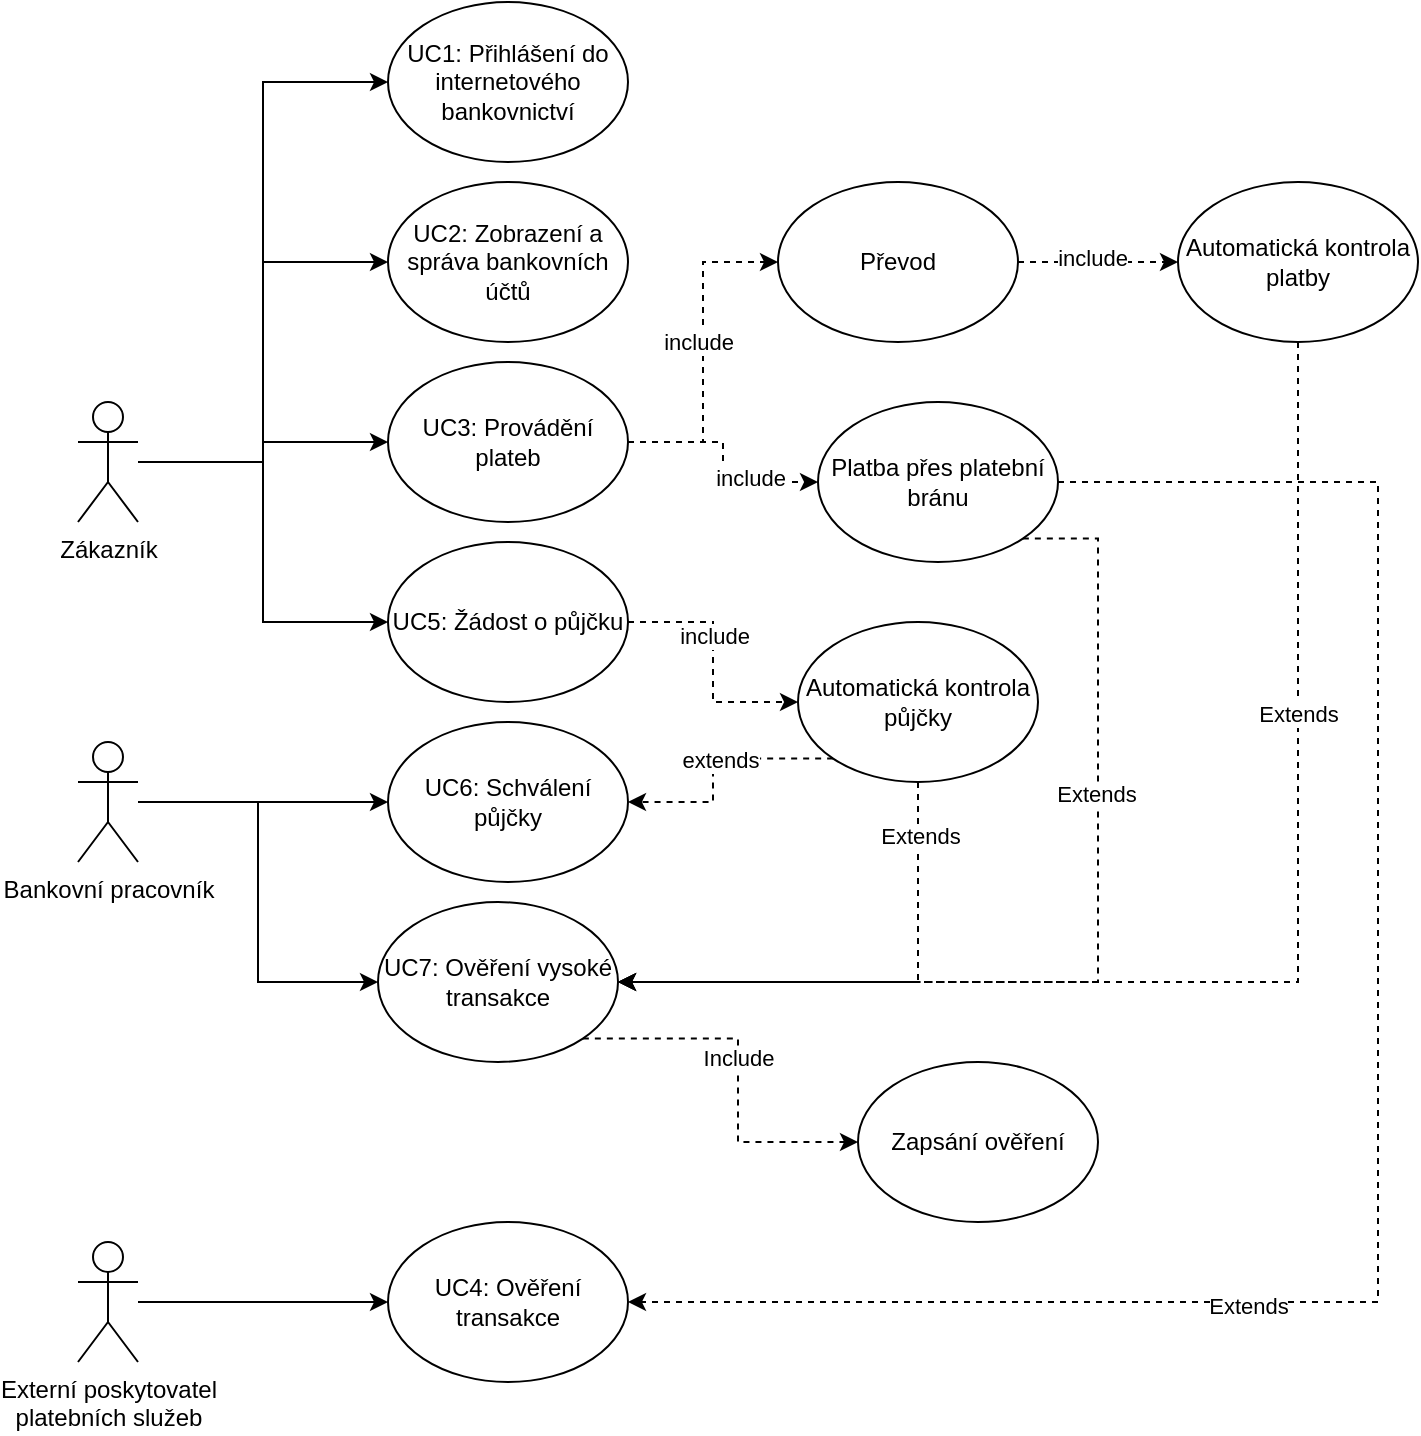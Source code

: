 <mxfile version="24.7.17">
  <diagram name="Page-1" id="DUAS0geQNpaF1Y98Ou6V">
    <mxGraphModel dx="1687" dy="982" grid="1" gridSize="10" guides="1" tooltips="1" connect="1" arrows="1" fold="1" page="1" pageScale="1" pageWidth="850" pageHeight="1100" math="0" shadow="0">
      <root>
        <mxCell id="0" />
        <mxCell id="1" parent="0" />
        <mxCell id="Lt7wgXIMTxFdf6OJwrkP-13" style="edgeStyle=orthogonalEdgeStyle;rounded=0;orthogonalLoop=1;jettySize=auto;html=1;entryX=0;entryY=0.5;entryDx=0;entryDy=0;" edge="1" parent="1" source="WyRIN565EIURAvWv9ww3-1" target="Lt7wgXIMTxFdf6OJwrkP-1">
          <mxGeometry relative="1" as="geometry" />
        </mxCell>
        <mxCell id="Lt7wgXIMTxFdf6OJwrkP-14" style="edgeStyle=orthogonalEdgeStyle;rounded=0;orthogonalLoop=1;jettySize=auto;html=1;entryX=0;entryY=0.5;entryDx=0;entryDy=0;" edge="1" parent="1" source="WyRIN565EIURAvWv9ww3-1" target="WyRIN565EIURAvWv9ww3-7">
          <mxGeometry relative="1" as="geometry" />
        </mxCell>
        <mxCell id="Lt7wgXIMTxFdf6OJwrkP-15" style="edgeStyle=orthogonalEdgeStyle;rounded=0;orthogonalLoop=1;jettySize=auto;html=1;entryX=0;entryY=0.5;entryDx=0;entryDy=0;" edge="1" parent="1" source="WyRIN565EIURAvWv9ww3-1" target="WyRIN565EIURAvWv9ww3-8">
          <mxGeometry relative="1" as="geometry" />
        </mxCell>
        <mxCell id="Lt7wgXIMTxFdf6OJwrkP-16" style="edgeStyle=orthogonalEdgeStyle;rounded=0;orthogonalLoop=1;jettySize=auto;html=1;entryX=0;entryY=0.5;entryDx=0;entryDy=0;" edge="1" parent="1" source="WyRIN565EIURAvWv9ww3-1" target="WyRIN565EIURAvWv9ww3-10">
          <mxGeometry relative="1" as="geometry" />
        </mxCell>
        <mxCell id="WyRIN565EIURAvWv9ww3-1" value="Zákazník" style="shape=umlActor;verticalLabelPosition=bottom;verticalAlign=top;html=1;outlineConnect=0;" parent="1" vertex="1">
          <mxGeometry x="150" y="220" width="30" height="60" as="geometry" />
        </mxCell>
        <mxCell id="Lt7wgXIMTxFdf6OJwrkP-18" style="edgeStyle=orthogonalEdgeStyle;rounded=0;orthogonalLoop=1;jettySize=auto;html=1;entryX=0;entryY=0.5;entryDx=0;entryDy=0;" edge="1" parent="1" source="WyRIN565EIURAvWv9ww3-2" target="WyRIN565EIURAvWv9ww3-9">
          <mxGeometry relative="1" as="geometry" />
        </mxCell>
        <mxCell id="WyRIN565EIURAvWv9ww3-2" value="Externí poskytovatel&lt;div&gt;platebních služeb&lt;/div&gt;" style="shape=umlActor;verticalLabelPosition=bottom;verticalAlign=top;html=1;outlineConnect=0;" parent="1" vertex="1">
          <mxGeometry x="150" y="640" width="30" height="60" as="geometry" />
        </mxCell>
        <mxCell id="Lt7wgXIMTxFdf6OJwrkP-17" style="edgeStyle=orthogonalEdgeStyle;rounded=0;orthogonalLoop=1;jettySize=auto;html=1;entryX=0;entryY=0.5;entryDx=0;entryDy=0;" edge="1" parent="1" source="WyRIN565EIURAvWv9ww3-5" target="Lt7wgXIMTxFdf6OJwrkP-5">
          <mxGeometry relative="1" as="geometry" />
        </mxCell>
        <mxCell id="Lt7wgXIMTxFdf6OJwrkP-31" style="edgeStyle=orthogonalEdgeStyle;rounded=0;orthogonalLoop=1;jettySize=auto;html=1;entryX=0;entryY=0.5;entryDx=0;entryDy=0;" edge="1" parent="1" source="WyRIN565EIURAvWv9ww3-5" target="Lt7wgXIMTxFdf6OJwrkP-30">
          <mxGeometry relative="1" as="geometry" />
        </mxCell>
        <mxCell id="WyRIN565EIURAvWv9ww3-5" value="Bankovní pracovník" style="shape=umlActor;verticalLabelPosition=bottom;verticalAlign=top;html=1;outlineConnect=0;" parent="1" vertex="1">
          <mxGeometry x="150" y="390" width="30" height="60" as="geometry" />
        </mxCell>
        <mxCell id="WyRIN565EIURAvWv9ww3-7" value="UC2: Zobrazení a správa bankovních účtů" style="ellipse;whiteSpace=wrap;html=1;" parent="1" vertex="1">
          <mxGeometry x="305" y="110" width="120" height="80" as="geometry" />
        </mxCell>
        <mxCell id="Lt7wgXIMTxFdf6OJwrkP-20" style="edgeStyle=orthogonalEdgeStyle;rounded=0;orthogonalLoop=1;jettySize=auto;html=1;entryX=0;entryY=0.5;entryDx=0;entryDy=0;dashed=1;" edge="1" parent="1" source="WyRIN565EIURAvWv9ww3-8" target="Lt7wgXIMTxFdf6OJwrkP-21">
          <mxGeometry relative="1" as="geometry" />
        </mxCell>
        <mxCell id="Lt7wgXIMTxFdf6OJwrkP-23" value="include" style="edgeLabel;html=1;align=center;verticalAlign=middle;resizable=0;points=[];" vertex="1" connectable="0" parent="Lt7wgXIMTxFdf6OJwrkP-20">
          <mxGeometry x="-0.187" y="3" relative="1" as="geometry">
            <mxPoint y="-21" as="offset" />
          </mxGeometry>
        </mxCell>
        <mxCell id="Lt7wgXIMTxFdf6OJwrkP-26" style="edgeStyle=orthogonalEdgeStyle;rounded=0;orthogonalLoop=1;jettySize=auto;html=1;dashed=1;" edge="1" parent="1" source="WyRIN565EIURAvWv9ww3-8" target="Lt7wgXIMTxFdf6OJwrkP-25">
          <mxGeometry relative="1" as="geometry" />
        </mxCell>
        <mxCell id="Lt7wgXIMTxFdf6OJwrkP-27" value="include" style="edgeLabel;html=1;align=center;verticalAlign=middle;resizable=0;points=[];" vertex="1" connectable="0" parent="Lt7wgXIMTxFdf6OJwrkP-26">
          <mxGeometry x="0.402" y="2" relative="1" as="geometry">
            <mxPoint as="offset" />
          </mxGeometry>
        </mxCell>
        <mxCell id="WyRIN565EIURAvWv9ww3-8" value="UC3: Provádění plateb" style="ellipse;whiteSpace=wrap;html=1;" parent="1" vertex="1">
          <mxGeometry x="305" y="200" width="120" height="80" as="geometry" />
        </mxCell>
        <mxCell id="WyRIN565EIURAvWv9ww3-9" value="UC4: Ověření transakce" style="ellipse;whiteSpace=wrap;html=1;" parent="1" vertex="1">
          <mxGeometry x="305" y="630" width="120" height="80" as="geometry" />
        </mxCell>
        <mxCell id="Lt7wgXIMTxFdf6OJwrkP-8" style="edgeStyle=orthogonalEdgeStyle;rounded=0;orthogonalLoop=1;jettySize=auto;html=1;exitX=1;exitY=0.5;exitDx=0;exitDy=0;entryX=0;entryY=0.5;entryDx=0;entryDy=0;dashed=1;" edge="1" parent="1" source="WyRIN565EIURAvWv9ww3-10" target="Lt7wgXIMTxFdf6OJwrkP-6">
          <mxGeometry relative="1" as="geometry" />
        </mxCell>
        <mxCell id="Lt7wgXIMTxFdf6OJwrkP-9" value="include" style="edgeLabel;html=1;align=center;verticalAlign=middle;resizable=0;points=[];" vertex="1" connectable="0" parent="Lt7wgXIMTxFdf6OJwrkP-8">
          <mxGeometry x="-0.207" relative="1" as="geometry">
            <mxPoint as="offset" />
          </mxGeometry>
        </mxCell>
        <mxCell id="WyRIN565EIURAvWv9ww3-10" value="UC5&lt;span style=&quot;background-color: initial;&quot;&gt;: Žádost o půjčku&lt;/span&gt;" style="ellipse;whiteSpace=wrap;html=1;" parent="1" vertex="1">
          <mxGeometry x="305" y="290" width="120" height="80" as="geometry" />
        </mxCell>
        <mxCell id="Lt7wgXIMTxFdf6OJwrkP-1" value="UC1: Přihlášení do internetového bankovnictví" style="ellipse;whiteSpace=wrap;html=1;" vertex="1" parent="1">
          <mxGeometry x="305" y="20" width="120" height="80" as="geometry" />
        </mxCell>
        <mxCell id="Lt7wgXIMTxFdf6OJwrkP-5" value="UC6: Schválení půjčky" style="ellipse;whiteSpace=wrap;html=1;" vertex="1" parent="1">
          <mxGeometry x="305" y="380" width="120" height="80" as="geometry" />
        </mxCell>
        <mxCell id="Lt7wgXIMTxFdf6OJwrkP-10" style="edgeStyle=orthogonalEdgeStyle;rounded=0;orthogonalLoop=1;jettySize=auto;html=1;exitX=0;exitY=1;exitDx=0;exitDy=0;entryX=1;entryY=0.5;entryDx=0;entryDy=0;dashed=1;" edge="1" parent="1" source="Lt7wgXIMTxFdf6OJwrkP-6" target="Lt7wgXIMTxFdf6OJwrkP-5">
          <mxGeometry relative="1" as="geometry" />
        </mxCell>
        <mxCell id="Lt7wgXIMTxFdf6OJwrkP-11" value="extends" style="edgeLabel;html=1;align=center;verticalAlign=middle;resizable=0;points=[];" vertex="1" connectable="0" parent="Lt7wgXIMTxFdf6OJwrkP-10">
          <mxGeometry x="-0.094" relative="1" as="geometry">
            <mxPoint as="offset" />
          </mxGeometry>
        </mxCell>
        <mxCell id="Lt7wgXIMTxFdf6OJwrkP-35" style="edgeStyle=orthogonalEdgeStyle;rounded=0;orthogonalLoop=1;jettySize=auto;html=1;exitX=0.5;exitY=1;exitDx=0;exitDy=0;entryX=1;entryY=0.5;entryDx=0;entryDy=0;dashed=1;" edge="1" parent="1" source="Lt7wgXIMTxFdf6OJwrkP-6" target="Lt7wgXIMTxFdf6OJwrkP-30">
          <mxGeometry relative="1" as="geometry" />
        </mxCell>
        <mxCell id="Lt7wgXIMTxFdf6OJwrkP-40" value="Extends" style="edgeLabel;html=1;align=center;verticalAlign=middle;resizable=0;points=[];" vertex="1" connectable="0" parent="Lt7wgXIMTxFdf6OJwrkP-35">
          <mxGeometry x="-0.788" y="1" relative="1" as="geometry">
            <mxPoint as="offset" />
          </mxGeometry>
        </mxCell>
        <mxCell id="Lt7wgXIMTxFdf6OJwrkP-6" value="Automatická kontrola půjčky" style="ellipse;whiteSpace=wrap;html=1;" vertex="1" parent="1">
          <mxGeometry x="510" y="330" width="120" height="80" as="geometry" />
        </mxCell>
        <mxCell id="Lt7wgXIMTxFdf6OJwrkP-37" style="edgeStyle=orthogonalEdgeStyle;rounded=0;orthogonalLoop=1;jettySize=auto;html=1;exitX=0.5;exitY=1;exitDx=0;exitDy=0;entryX=1;entryY=0.5;entryDx=0;entryDy=0;dashed=1;" edge="1" parent="1" source="Lt7wgXIMTxFdf6OJwrkP-19" target="Lt7wgXIMTxFdf6OJwrkP-30">
          <mxGeometry relative="1" as="geometry" />
        </mxCell>
        <mxCell id="Lt7wgXIMTxFdf6OJwrkP-38" value="Extends" style="edgeLabel;html=1;align=center;verticalAlign=middle;resizable=0;points=[];" vertex="1" connectable="0" parent="Lt7wgXIMTxFdf6OJwrkP-37">
          <mxGeometry x="-0.437" relative="1" as="geometry">
            <mxPoint as="offset" />
          </mxGeometry>
        </mxCell>
        <mxCell id="Lt7wgXIMTxFdf6OJwrkP-19" value="Automatická kontrola platby" style="ellipse;whiteSpace=wrap;html=1;" vertex="1" parent="1">
          <mxGeometry x="700" y="110" width="120" height="80" as="geometry" />
        </mxCell>
        <mxCell id="Lt7wgXIMTxFdf6OJwrkP-22" style="edgeStyle=orthogonalEdgeStyle;rounded=0;orthogonalLoop=1;jettySize=auto;html=1;entryX=0;entryY=0.5;entryDx=0;entryDy=0;dashed=1;" edge="1" parent="1" source="Lt7wgXIMTxFdf6OJwrkP-21" target="Lt7wgXIMTxFdf6OJwrkP-19">
          <mxGeometry relative="1" as="geometry" />
        </mxCell>
        <mxCell id="Lt7wgXIMTxFdf6OJwrkP-24" value="include" style="edgeLabel;html=1;align=center;verticalAlign=middle;resizable=0;points=[];" vertex="1" connectable="0" parent="Lt7wgXIMTxFdf6OJwrkP-22">
          <mxGeometry x="-0.079" y="2" relative="1" as="geometry">
            <mxPoint as="offset" />
          </mxGeometry>
        </mxCell>
        <mxCell id="Lt7wgXIMTxFdf6OJwrkP-21" value="Převod" style="ellipse;whiteSpace=wrap;html=1;" vertex="1" parent="1">
          <mxGeometry x="500" y="110" width="120" height="80" as="geometry" />
        </mxCell>
        <mxCell id="Lt7wgXIMTxFdf6OJwrkP-28" style="edgeStyle=orthogonalEdgeStyle;rounded=0;orthogonalLoop=1;jettySize=auto;html=1;entryX=1;entryY=0.5;entryDx=0;entryDy=0;dashed=1;" edge="1" parent="1" source="Lt7wgXIMTxFdf6OJwrkP-25" target="WyRIN565EIURAvWv9ww3-9">
          <mxGeometry relative="1" as="geometry">
            <Array as="points">
              <mxPoint x="800" y="260" />
              <mxPoint x="800" y="670" />
            </Array>
          </mxGeometry>
        </mxCell>
        <mxCell id="Lt7wgXIMTxFdf6OJwrkP-29" value="Extends" style="edgeLabel;html=1;align=center;verticalAlign=middle;resizable=0;points=[];" vertex="1" connectable="0" parent="Lt7wgXIMTxFdf6OJwrkP-28">
          <mxGeometry x="0.345" y="2" relative="1" as="geometry">
            <mxPoint as="offset" />
          </mxGeometry>
        </mxCell>
        <mxCell id="Lt7wgXIMTxFdf6OJwrkP-36" style="edgeStyle=orthogonalEdgeStyle;rounded=0;orthogonalLoop=1;jettySize=auto;html=1;exitX=1;exitY=1;exitDx=0;exitDy=0;entryX=1;entryY=0.5;entryDx=0;entryDy=0;dashed=1;" edge="1" parent="1" source="Lt7wgXIMTxFdf6OJwrkP-25" target="Lt7wgXIMTxFdf6OJwrkP-30">
          <mxGeometry relative="1" as="geometry">
            <Array as="points">
              <mxPoint x="660" y="288" />
              <mxPoint x="660" y="510" />
            </Array>
          </mxGeometry>
        </mxCell>
        <mxCell id="Lt7wgXIMTxFdf6OJwrkP-39" value="Extends" style="edgeLabel;html=1;align=center;verticalAlign=middle;resizable=0;points=[];" vertex="1" connectable="0" parent="Lt7wgXIMTxFdf6OJwrkP-36">
          <mxGeometry x="-0.339" y="-1" relative="1" as="geometry">
            <mxPoint as="offset" />
          </mxGeometry>
        </mxCell>
        <mxCell id="Lt7wgXIMTxFdf6OJwrkP-25" value="Platba přes platební bránu" style="ellipse;whiteSpace=wrap;html=1;" vertex="1" parent="1">
          <mxGeometry x="520" y="220" width="120" height="80" as="geometry" />
        </mxCell>
        <mxCell id="Lt7wgXIMTxFdf6OJwrkP-42" style="edgeStyle=orthogonalEdgeStyle;rounded=0;orthogonalLoop=1;jettySize=auto;html=1;exitX=1;exitY=1;exitDx=0;exitDy=0;entryX=0;entryY=0.5;entryDx=0;entryDy=0;dashed=1;" edge="1" parent="1" source="Lt7wgXIMTxFdf6OJwrkP-30" target="Lt7wgXIMTxFdf6OJwrkP-41">
          <mxGeometry relative="1" as="geometry" />
        </mxCell>
        <mxCell id="Lt7wgXIMTxFdf6OJwrkP-43" value="Include" style="edgeLabel;html=1;align=center;verticalAlign=middle;resizable=0;points=[];" vertex="1" connectable="0" parent="Lt7wgXIMTxFdf6OJwrkP-42">
          <mxGeometry x="-0.083" relative="1" as="geometry">
            <mxPoint as="offset" />
          </mxGeometry>
        </mxCell>
        <mxCell id="Lt7wgXIMTxFdf6OJwrkP-30" value="UC7: Ověření vysoké transakce" style="ellipse;whiteSpace=wrap;html=1;" vertex="1" parent="1">
          <mxGeometry x="300" y="470" width="120" height="80" as="geometry" />
        </mxCell>
        <mxCell id="Lt7wgXIMTxFdf6OJwrkP-41" value="Zapsání ověření" style="ellipse;whiteSpace=wrap;html=1;" vertex="1" parent="1">
          <mxGeometry x="540" y="550" width="120" height="80" as="geometry" />
        </mxCell>
      </root>
    </mxGraphModel>
  </diagram>
</mxfile>
